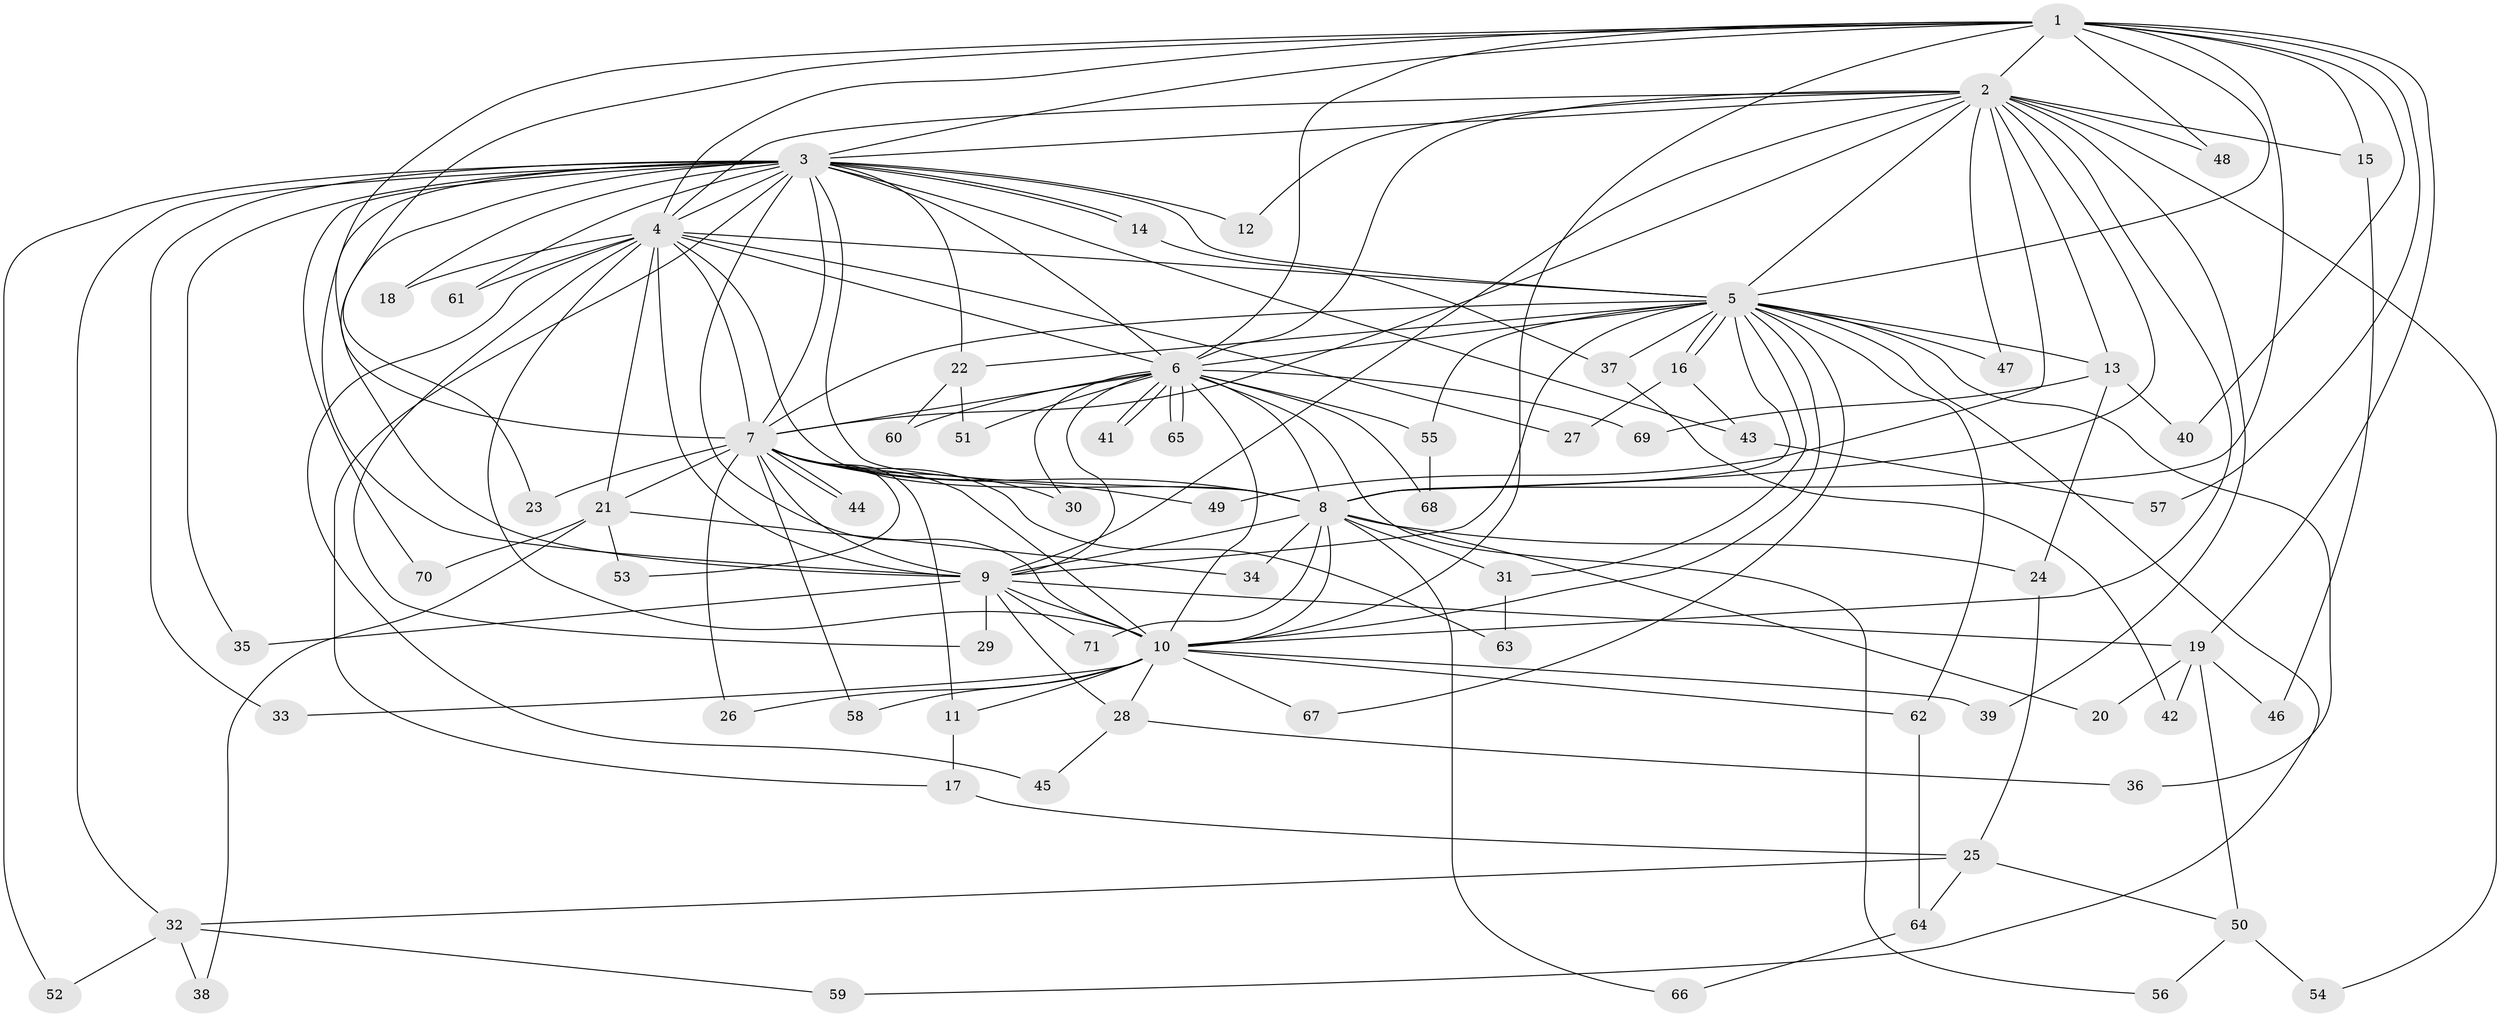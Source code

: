 // Generated by graph-tools (version 1.1) at 2025/14/03/09/25 04:14:00]
// undirected, 71 vertices, 167 edges
graph export_dot {
graph [start="1"]
  node [color=gray90,style=filled];
  1;
  2;
  3;
  4;
  5;
  6;
  7;
  8;
  9;
  10;
  11;
  12;
  13;
  14;
  15;
  16;
  17;
  18;
  19;
  20;
  21;
  22;
  23;
  24;
  25;
  26;
  27;
  28;
  29;
  30;
  31;
  32;
  33;
  34;
  35;
  36;
  37;
  38;
  39;
  40;
  41;
  42;
  43;
  44;
  45;
  46;
  47;
  48;
  49;
  50;
  51;
  52;
  53;
  54;
  55;
  56;
  57;
  58;
  59;
  60;
  61;
  62;
  63;
  64;
  65;
  66;
  67;
  68;
  69;
  70;
  71;
  1 -- 2;
  1 -- 3;
  1 -- 4;
  1 -- 5;
  1 -- 6;
  1 -- 7;
  1 -- 8;
  1 -- 9;
  1 -- 10;
  1 -- 15;
  1 -- 19;
  1 -- 40;
  1 -- 48;
  1 -- 57;
  2 -- 3;
  2 -- 4;
  2 -- 5;
  2 -- 6;
  2 -- 7;
  2 -- 8;
  2 -- 9;
  2 -- 10;
  2 -- 12;
  2 -- 13;
  2 -- 15;
  2 -- 39;
  2 -- 47;
  2 -- 48;
  2 -- 49;
  2 -- 54;
  3 -- 4;
  3 -- 5;
  3 -- 6;
  3 -- 7;
  3 -- 8;
  3 -- 9;
  3 -- 10;
  3 -- 12;
  3 -- 14;
  3 -- 14;
  3 -- 17;
  3 -- 18;
  3 -- 22;
  3 -- 23;
  3 -- 32;
  3 -- 33;
  3 -- 35;
  3 -- 43;
  3 -- 52;
  3 -- 61;
  3 -- 70;
  4 -- 5;
  4 -- 6;
  4 -- 7;
  4 -- 8;
  4 -- 9;
  4 -- 10;
  4 -- 18;
  4 -- 21;
  4 -- 27;
  4 -- 29;
  4 -- 45;
  4 -- 61;
  5 -- 6;
  5 -- 7;
  5 -- 8;
  5 -- 9;
  5 -- 10;
  5 -- 13;
  5 -- 16;
  5 -- 16;
  5 -- 22;
  5 -- 31;
  5 -- 36;
  5 -- 37;
  5 -- 47;
  5 -- 55;
  5 -- 59;
  5 -- 62;
  5 -- 67;
  6 -- 7;
  6 -- 8;
  6 -- 9;
  6 -- 10;
  6 -- 30;
  6 -- 41;
  6 -- 41;
  6 -- 51;
  6 -- 55;
  6 -- 56;
  6 -- 60;
  6 -- 65;
  6 -- 65;
  6 -- 68;
  6 -- 69;
  7 -- 8;
  7 -- 9;
  7 -- 10;
  7 -- 11;
  7 -- 21;
  7 -- 23;
  7 -- 26;
  7 -- 30;
  7 -- 44;
  7 -- 44;
  7 -- 49;
  7 -- 53;
  7 -- 58;
  7 -- 63;
  8 -- 9;
  8 -- 10;
  8 -- 20;
  8 -- 24;
  8 -- 31;
  8 -- 34;
  8 -- 66;
  8 -- 71;
  9 -- 10;
  9 -- 19;
  9 -- 28;
  9 -- 29;
  9 -- 35;
  9 -- 71;
  10 -- 11;
  10 -- 26;
  10 -- 28;
  10 -- 33;
  10 -- 39;
  10 -- 58;
  10 -- 62;
  10 -- 67;
  11 -- 17;
  13 -- 24;
  13 -- 40;
  13 -- 69;
  14 -- 37;
  15 -- 46;
  16 -- 27;
  16 -- 43;
  17 -- 25;
  19 -- 20;
  19 -- 42;
  19 -- 46;
  19 -- 50;
  21 -- 34;
  21 -- 38;
  21 -- 53;
  21 -- 70;
  22 -- 51;
  22 -- 60;
  24 -- 25;
  25 -- 32;
  25 -- 50;
  25 -- 64;
  28 -- 36;
  28 -- 45;
  31 -- 63;
  32 -- 38;
  32 -- 52;
  32 -- 59;
  37 -- 42;
  43 -- 57;
  50 -- 54;
  50 -- 56;
  55 -- 68;
  62 -- 64;
  64 -- 66;
}
